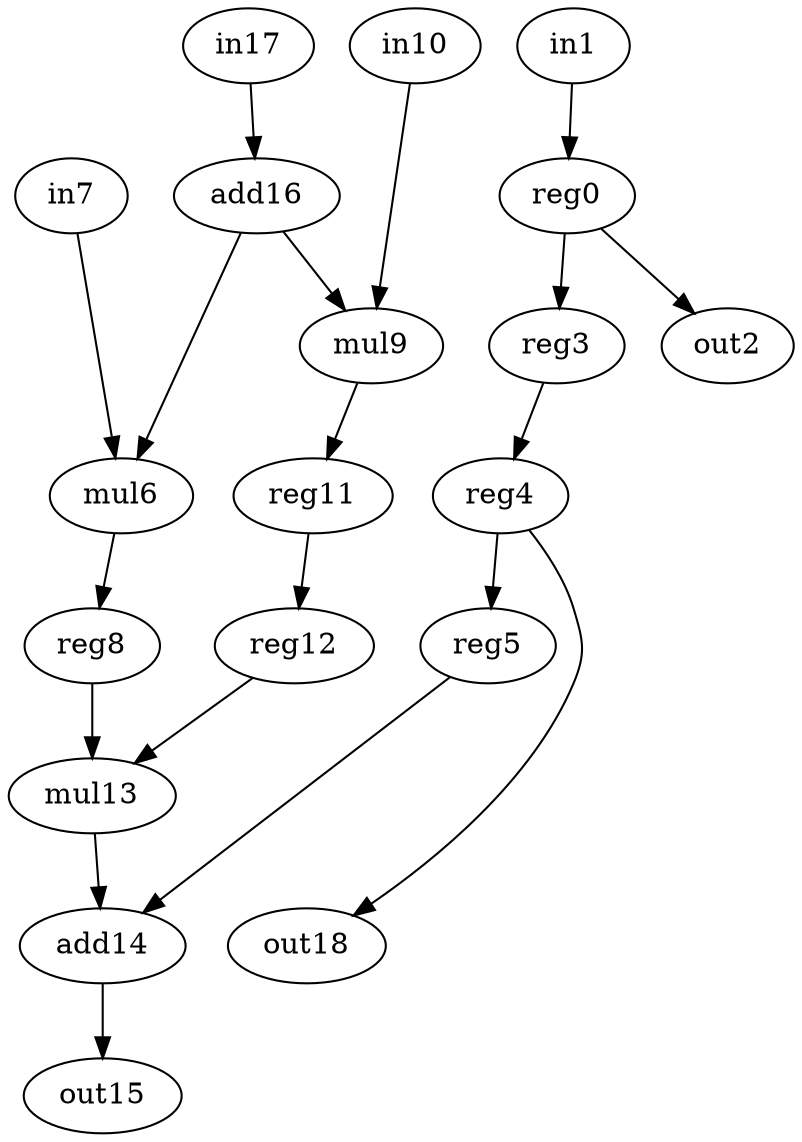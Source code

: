 digraph g {
0 [label = reg0;op = reg;]
1 [label = in1;op = in;]
2 [label = in10;op = in;]
3 [label = reg11;op = reg;]
4 [label = reg12;op = reg;]
5 [label = mul13;op = mul;]
6 [label = add14;op = add;]
7 [label = out15;op = out;]
8 [label = add16;op = addi;value = 2;]
9 [label = in17;op = in;]
10 [label = out18;op = out;]
11 [label = out2;op = out;]
12 [label = reg3;op = reg;]
13 [label = reg4;op = reg;]
14 [label = reg5;op = reg;]
15 [label = mul6;op = mul;]
16 [label = in7;op = in;]
17 [label = reg8;op = reg;]
18 [label = mul9;op = mul;]
0 -> 11 [port=0; weight=0;]
0 -> 12 [port=0; weight=0;]
12 -> 13 [port=0; weight=0;]
13 -> 14 [port=0; weight=0;]
14 -> 6 [port=0; weight=0;]
5 -> 6 [port=1; weight=0;]
4 -> 5 [port=0; weight=0;]
3 -> 4 [port=0; weight=0;]
18 -> 3 [port=0; weight=0;]
8 -> 18 [port=0; weight=0;]
8 -> 15 [port=0; weight=0;]
16 -> 15 [port=1; weight=0;]
15 -> 17 [port=0; weight=0;]
17 -> 5 [port=1; weight=1;]
9 -> 8 [port=0; weight=0;]
2 -> 18 [port=1; weight=0;]
6 -> 7 [port=0; weight=0;]
13 -> 10 [port=0; weight=0;]
1 -> 0 [port=0; weight=0;]
}

